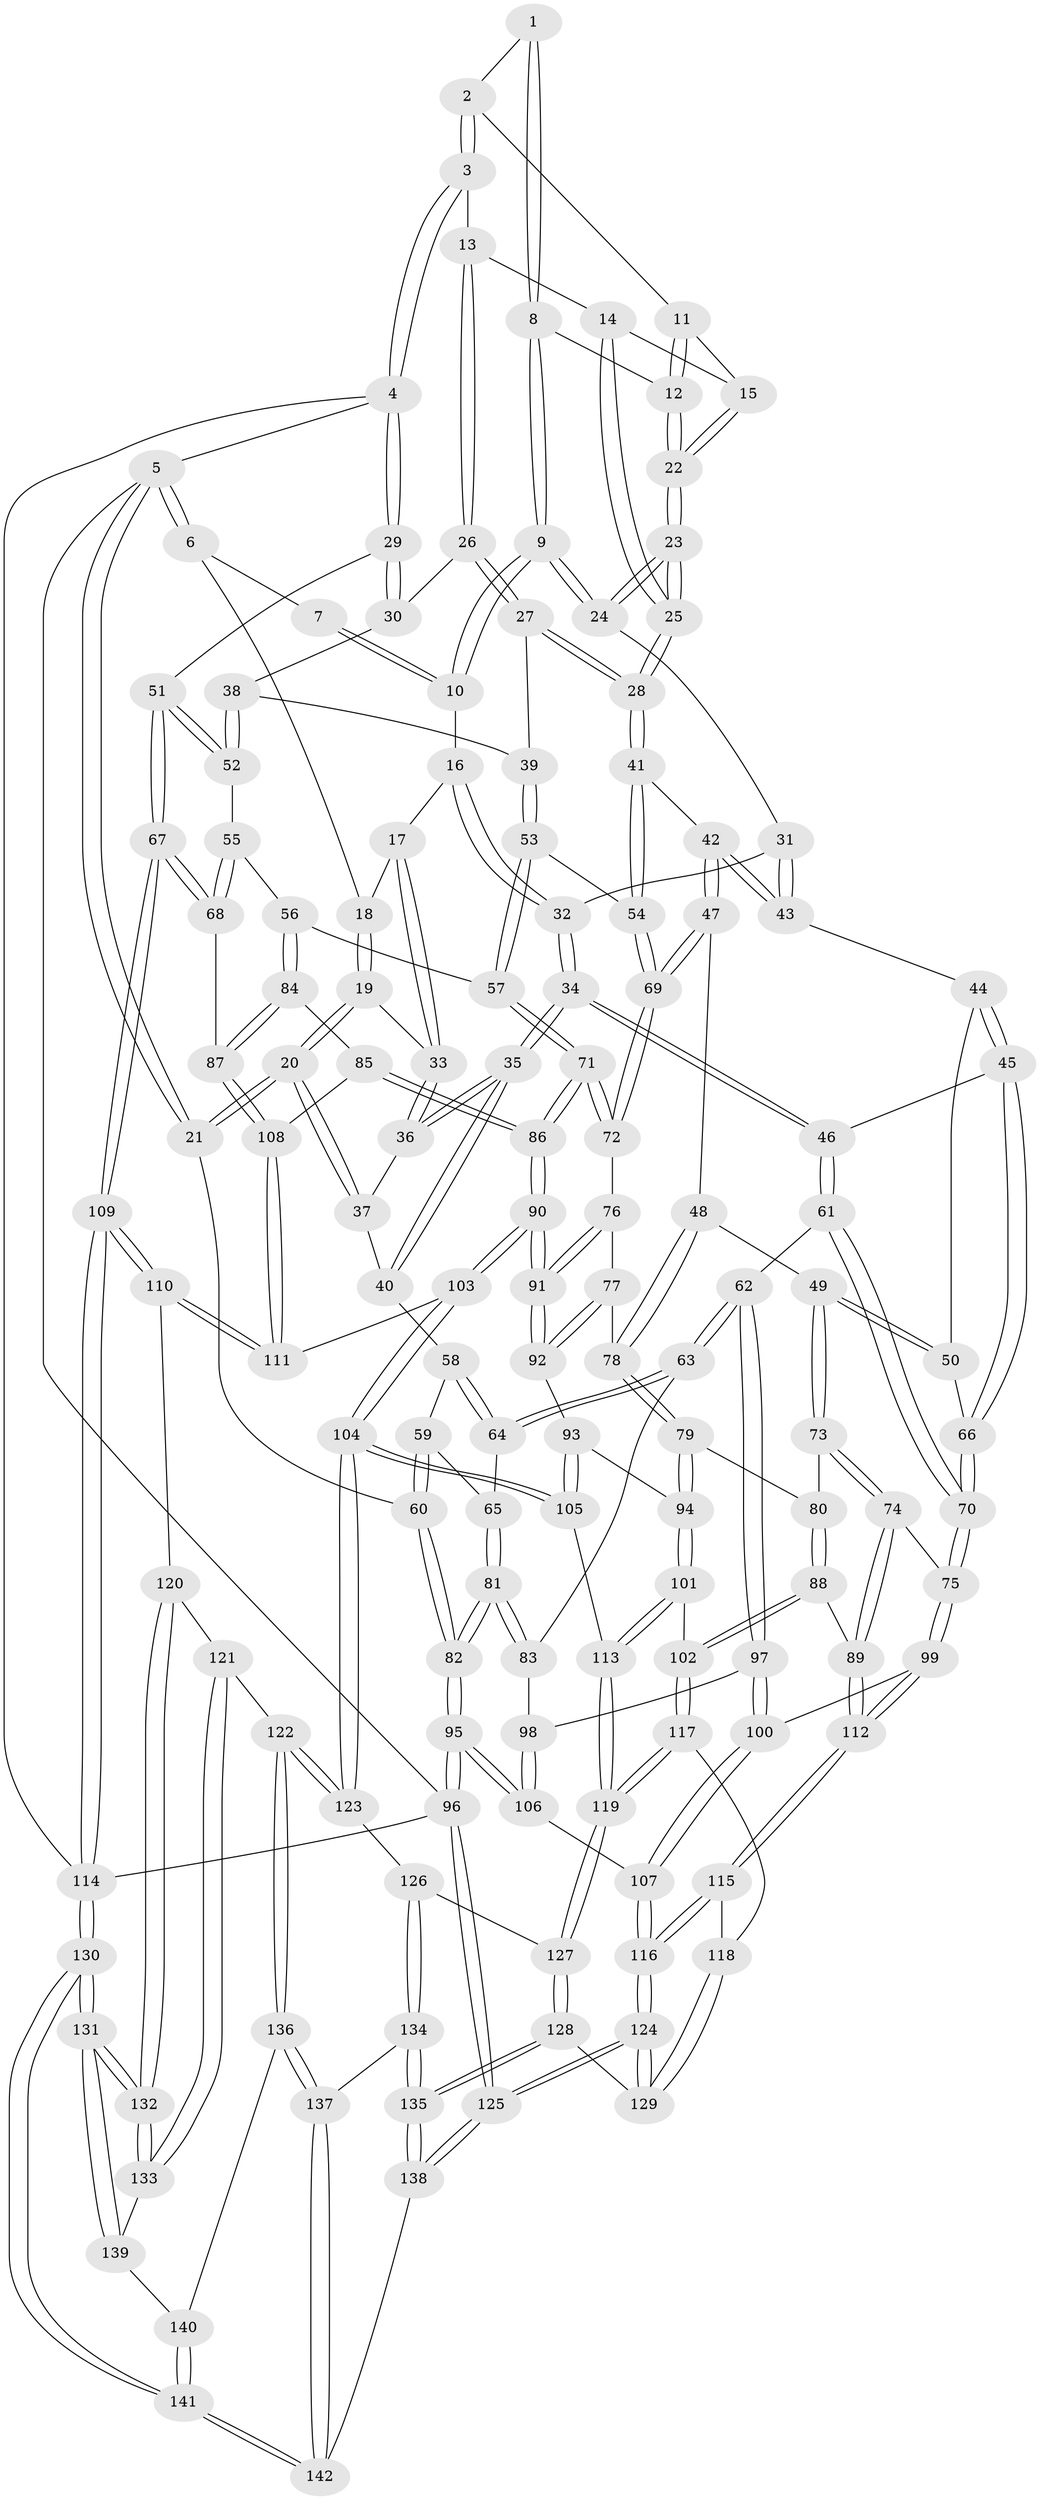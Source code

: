 // Generated by graph-tools (version 1.1) at 2025/03/03/09/25 03:03:14]
// undirected, 142 vertices, 352 edges
graph export_dot {
graph [start="1"]
  node [color=gray90,style=filled];
  1 [pos="+0.4460335890134692+0"];
  2 [pos="+0.7498039925206248+0"];
  3 [pos="+0.8795054164216646+0"];
  4 [pos="+1+0"];
  5 [pos="+0+0"];
  6 [pos="+0.017269049180551894+0"];
  7 [pos="+0.24950967143679895+0"];
  8 [pos="+0.4655252015544526+0"];
  9 [pos="+0.38933210740596064+0.14690572694263282"];
  10 [pos="+0.2625212853306299+0.10518085547381256"];
  11 [pos="+0.6440828339454757+0.04248353899027537"];
  12 [pos="+0.5477669273372366+0.048750697229839615"];
  13 [pos="+0.8014476000181566+0.07244954160197074"];
  14 [pos="+0.7202317575372591+0.1072877094080902"];
  15 [pos="+0.662983597247255+0.06481087364777643"];
  16 [pos="+0.22516380361239877+0.13811916572348135"];
  17 [pos="+0.15897124454156894+0.14939323635925142"];
  18 [pos="+0.06733394930754363+0"];
  19 [pos="+0.043676271886696545+0.16171224944184642"];
  20 [pos="+0+0.24774820679123513"];
  21 [pos="+0+0.2560512886523909"];
  22 [pos="+0.5603430474786951+0.13259954028074328"];
  23 [pos="+0.5647728510821854+0.23938642685980716"];
  24 [pos="+0.4031881209736347+0.17368841238027685"];
  25 [pos="+0.5885766665925939+0.26820675190745213"];
  26 [pos="+0.869143974968434+0.18408238595090234"];
  27 [pos="+0.6912284586870704+0.29205637662614353"];
  28 [pos="+0.5927293337551115+0.28332492240072626"];
  29 [pos="+1+0.1549850876699984"];
  30 [pos="+0.9242739589082505+0.21486996315826273"];
  31 [pos="+0.3134491852928348+0.2895622986717849"];
  32 [pos="+0.2824881904139835+0.2972746926481478"];
  33 [pos="+0.13303112329429498+0.17195490589946794"];
  34 [pos="+0.2053778460276158+0.3672594610050113"];
  35 [pos="+0.2051883732097996+0.3671716071580151"];
  36 [pos="+0.14246879335194537+0.2877247685980107"];
  37 [pos="+0+0.2877666901397313"];
  38 [pos="+0.8743107394804612+0.3567824710472615"];
  39 [pos="+0.8058331997772306+0.37041145015672816"];
  40 [pos="+0.10041510194669595+0.3928520721896704"];
  41 [pos="+0.57768435862654+0.3224996091506802"];
  42 [pos="+0.5728182662996857+0.32931710487091204"];
  43 [pos="+0.4151695841002974+0.35655662565511903"];
  44 [pos="+0.39600839355543693+0.3915194806099495"];
  45 [pos="+0.36618207242478135+0.43181654183040397"];
  46 [pos="+0.21025756018121197+0.3826137354027761"];
  47 [pos="+0.557104600906873+0.4233954776142938"];
  48 [pos="+0.556536255818081+0.4246790223335825"];
  49 [pos="+0.5311608133126282+0.45188008995138906"];
  50 [pos="+0.4437514352507514+0.45453632693446927"];
  51 [pos="+1+0.4302043538062169"];
  52 [pos="+0.9061822357051452+0.3956752379175131"];
  53 [pos="+0.7806172857546703+0.4420460455492652"];
  54 [pos="+0.726687924387927+0.46094267708871545"];
  55 [pos="+0.9001675310965942+0.43808558862235103"];
  56 [pos="+0.8495799329583977+0.5105580944615095"];
  57 [pos="+0.8307397247737355+0.5100488102059852"];
  58 [pos="+0.08936908916277175+0.39912852134975263"];
  59 [pos="+0.011222656303616888+0.41414111924820834"];
  60 [pos="+0+0.3413370336896309"];
  61 [pos="+0.20806558000711875+0.5068571726612412"];
  62 [pos="+0.19852987903624825+0.5172817931394984"];
  63 [pos="+0.09289509510679268+0.5096285945009096"];
  64 [pos="+0.07398267111114501+0.5029643326169594"];
  65 [pos="+0.055289652218200855+0.50356461603936"];
  66 [pos="+0.3758319092861998+0.4759668294804919"];
  67 [pos="+1+0.5485549335875779"];
  68 [pos="+1+0.5669273217126931"];
  69 [pos="+0.7025993041343531+0.5300589677714291"];
  70 [pos="+0.362463447162737+0.5596321721714347"];
  71 [pos="+0.7610312036009568+0.5794917978374624"];
  72 [pos="+0.7035815169354159+0.5375514338546777"];
  73 [pos="+0.5172863770174826+0.4775931188464743"];
  74 [pos="+0.381725316330049+0.5781780590424648"];
  75 [pos="+0.3702753962222014+0.5697533477531996"];
  76 [pos="+0.6553437718295704+0.5665193404044521"];
  77 [pos="+0.651043183603417+0.5684440885768536"];
  78 [pos="+0.6091279564892675+0.5630463800911095"];
  79 [pos="+0.5749219057708485+0.596084729775921"];
  80 [pos="+0.5282628477108324+0.5736871558529115"];
  81 [pos="+0+0.5940206816827553"];
  82 [pos="+0+0.6460032775813513"];
  83 [pos="+0.07004750048263013+0.590075175412401"];
  84 [pos="+0.8672045410471361+0.526831391862756"];
  85 [pos="+0.844215396653882+0.6239720208853722"];
  86 [pos="+0.7769334501011643+0.6577833213237506"];
  87 [pos="+0.9736152529788116+0.5788574772359137"];
  88 [pos="+0.42522632743132344+0.6361601371094207"];
  89 [pos="+0.40669801434521363+0.6233104897646731"];
  90 [pos="+0.7729118977261968+0.6731078228961757"];
  91 [pos="+0.6983646439932686+0.6345163631719767"];
  92 [pos="+0.6502834925081852+0.6213740303776559"];
  93 [pos="+0.6464365888548844+0.6274128478878134"];
  94 [pos="+0.5760779655475284+0.6398467938648814"];
  95 [pos="+0+0.7502836687319391"];
  96 [pos="+0+1"];
  97 [pos="+0.1862945317224598+0.561978946020718"];
  98 [pos="+0.11345227400669261+0.6070369364260199"];
  99 [pos="+0.2504520187170407+0.6611694713628629"];
  100 [pos="+0.21599311578070426+0.6641510747953"];
  101 [pos="+0.5661095777829107+0.6695525970826779"];
  102 [pos="+0.46514971667466126+0.6917892091309865"];
  103 [pos="+0.7717498254479049+0.6896859025043247"];
  104 [pos="+0.7248407056124525+0.7707298987908472"];
  105 [pos="+0.665830862206503+0.7361806428982188"];
  106 [pos="+0.09210090456246162+0.6874197006810278"];
  107 [pos="+0.18420030920637587+0.7307652878671499"];
  108 [pos="+0.9420244178955635+0.612133205872243"];
  109 [pos="+1+0.8330848420851026"];
  110 [pos="+0.9756056177286841+0.8046316057483753"];
  111 [pos="+0.9153410173805158+0.7127186559284197"];
  112 [pos="+0.32634006213432176+0.7046250429543086"];
  113 [pos="+0.6277959352229198+0.7239230556629659"];
  114 [pos="+1+1"];
  115 [pos="+0.3073492887307151+0.8082265847351349"];
  116 [pos="+0.21614602479402753+0.8593181839760687"];
  117 [pos="+0.4611668459345913+0.7741791176151732"];
  118 [pos="+0.3369744969738872+0.8076445534345031"];
  119 [pos="+0.49162401379135057+0.8096728471747627"];
  120 [pos="+0.9687881186586096+0.808194098370472"];
  121 [pos="+0.8489980867266597+0.8463618927976083"];
  122 [pos="+0.7489836759752251+0.8385096547548766"];
  123 [pos="+0.7297484953015142+0.8146209707452554"];
  124 [pos="+0.01243477041258786+1"];
  125 [pos="+0.006977936681911218+1"];
  126 [pos="+0.6360240772460294+0.8507016979603388"];
  127 [pos="+0.5099375789388672+0.8532661761645889"];
  128 [pos="+0.5003224292404223+0.8832240499405962"];
  129 [pos="+0.4212298367797777+0.9087150084113826"];
  130 [pos="+1+1"];
  131 [pos="+0.9266254938700743+1"];
  132 [pos="+0.9113520919451763+0.9885709146117263"];
  133 [pos="+0.8955114574013985+0.9597638347608987"];
  134 [pos="+0.5928069344500098+1"];
  135 [pos="+0.5469863240879245+1"];
  136 [pos="+0.7478217021826363+0.8743794744537934"];
  137 [pos="+0.725666855437368+0.9164008035295832"];
  138 [pos="+0.5256224321704904+1"];
  139 [pos="+0.8171512051128652+0.9354461851143913"];
  140 [pos="+0.7579532802649049+0.8909863209818236"];
  141 [pos="+0.9711226040988725+1"];
  142 [pos="+0.697108557172876+1"];
  1 -- 2;
  1 -- 8;
  1 -- 8;
  2 -- 3;
  2 -- 3;
  2 -- 11;
  3 -- 4;
  3 -- 4;
  3 -- 13;
  4 -- 5;
  4 -- 29;
  4 -- 29;
  4 -- 114;
  5 -- 6;
  5 -- 6;
  5 -- 21;
  5 -- 21;
  5 -- 96;
  6 -- 7;
  6 -- 18;
  7 -- 10;
  7 -- 10;
  8 -- 9;
  8 -- 9;
  8 -- 12;
  9 -- 10;
  9 -- 10;
  9 -- 24;
  9 -- 24;
  10 -- 16;
  11 -- 12;
  11 -- 12;
  11 -- 15;
  12 -- 22;
  12 -- 22;
  13 -- 14;
  13 -- 26;
  13 -- 26;
  14 -- 15;
  14 -- 25;
  14 -- 25;
  15 -- 22;
  15 -- 22;
  16 -- 17;
  16 -- 32;
  16 -- 32;
  17 -- 18;
  17 -- 33;
  17 -- 33;
  18 -- 19;
  18 -- 19;
  19 -- 20;
  19 -- 20;
  19 -- 33;
  20 -- 21;
  20 -- 21;
  20 -- 37;
  20 -- 37;
  21 -- 60;
  22 -- 23;
  22 -- 23;
  23 -- 24;
  23 -- 24;
  23 -- 25;
  23 -- 25;
  24 -- 31;
  25 -- 28;
  25 -- 28;
  26 -- 27;
  26 -- 27;
  26 -- 30;
  27 -- 28;
  27 -- 28;
  27 -- 39;
  28 -- 41;
  28 -- 41;
  29 -- 30;
  29 -- 30;
  29 -- 51;
  30 -- 38;
  31 -- 32;
  31 -- 43;
  31 -- 43;
  32 -- 34;
  32 -- 34;
  33 -- 36;
  33 -- 36;
  34 -- 35;
  34 -- 35;
  34 -- 46;
  34 -- 46;
  35 -- 36;
  35 -- 36;
  35 -- 40;
  35 -- 40;
  36 -- 37;
  37 -- 40;
  38 -- 39;
  38 -- 52;
  38 -- 52;
  39 -- 53;
  39 -- 53;
  40 -- 58;
  41 -- 42;
  41 -- 54;
  41 -- 54;
  42 -- 43;
  42 -- 43;
  42 -- 47;
  42 -- 47;
  43 -- 44;
  44 -- 45;
  44 -- 45;
  44 -- 50;
  45 -- 46;
  45 -- 66;
  45 -- 66;
  46 -- 61;
  46 -- 61;
  47 -- 48;
  47 -- 69;
  47 -- 69;
  48 -- 49;
  48 -- 78;
  48 -- 78;
  49 -- 50;
  49 -- 50;
  49 -- 73;
  49 -- 73;
  50 -- 66;
  51 -- 52;
  51 -- 52;
  51 -- 67;
  51 -- 67;
  52 -- 55;
  53 -- 54;
  53 -- 57;
  53 -- 57;
  54 -- 69;
  54 -- 69;
  55 -- 56;
  55 -- 68;
  55 -- 68;
  56 -- 57;
  56 -- 84;
  56 -- 84;
  57 -- 71;
  57 -- 71;
  58 -- 59;
  58 -- 64;
  58 -- 64;
  59 -- 60;
  59 -- 60;
  59 -- 65;
  60 -- 82;
  60 -- 82;
  61 -- 62;
  61 -- 70;
  61 -- 70;
  62 -- 63;
  62 -- 63;
  62 -- 97;
  62 -- 97;
  63 -- 64;
  63 -- 64;
  63 -- 83;
  64 -- 65;
  65 -- 81;
  65 -- 81;
  66 -- 70;
  66 -- 70;
  67 -- 68;
  67 -- 68;
  67 -- 109;
  67 -- 109;
  68 -- 87;
  69 -- 72;
  69 -- 72;
  70 -- 75;
  70 -- 75;
  71 -- 72;
  71 -- 72;
  71 -- 86;
  71 -- 86;
  72 -- 76;
  73 -- 74;
  73 -- 74;
  73 -- 80;
  74 -- 75;
  74 -- 89;
  74 -- 89;
  75 -- 99;
  75 -- 99;
  76 -- 77;
  76 -- 91;
  76 -- 91;
  77 -- 78;
  77 -- 92;
  77 -- 92;
  78 -- 79;
  78 -- 79;
  79 -- 80;
  79 -- 94;
  79 -- 94;
  80 -- 88;
  80 -- 88;
  81 -- 82;
  81 -- 82;
  81 -- 83;
  81 -- 83;
  82 -- 95;
  82 -- 95;
  83 -- 98;
  84 -- 85;
  84 -- 87;
  84 -- 87;
  85 -- 86;
  85 -- 86;
  85 -- 108;
  86 -- 90;
  86 -- 90;
  87 -- 108;
  87 -- 108;
  88 -- 89;
  88 -- 102;
  88 -- 102;
  89 -- 112;
  89 -- 112;
  90 -- 91;
  90 -- 91;
  90 -- 103;
  90 -- 103;
  91 -- 92;
  91 -- 92;
  92 -- 93;
  93 -- 94;
  93 -- 105;
  93 -- 105;
  94 -- 101;
  94 -- 101;
  95 -- 96;
  95 -- 96;
  95 -- 106;
  95 -- 106;
  96 -- 125;
  96 -- 125;
  96 -- 114;
  97 -- 98;
  97 -- 100;
  97 -- 100;
  98 -- 106;
  98 -- 106;
  99 -- 100;
  99 -- 112;
  99 -- 112;
  100 -- 107;
  100 -- 107;
  101 -- 102;
  101 -- 113;
  101 -- 113;
  102 -- 117;
  102 -- 117;
  103 -- 104;
  103 -- 104;
  103 -- 111;
  104 -- 105;
  104 -- 105;
  104 -- 123;
  104 -- 123;
  105 -- 113;
  106 -- 107;
  107 -- 116;
  107 -- 116;
  108 -- 111;
  108 -- 111;
  109 -- 110;
  109 -- 110;
  109 -- 114;
  109 -- 114;
  110 -- 111;
  110 -- 111;
  110 -- 120;
  112 -- 115;
  112 -- 115;
  113 -- 119;
  113 -- 119;
  114 -- 130;
  114 -- 130;
  115 -- 116;
  115 -- 116;
  115 -- 118;
  116 -- 124;
  116 -- 124;
  117 -- 118;
  117 -- 119;
  117 -- 119;
  118 -- 129;
  118 -- 129;
  119 -- 127;
  119 -- 127;
  120 -- 121;
  120 -- 132;
  120 -- 132;
  121 -- 122;
  121 -- 133;
  121 -- 133;
  122 -- 123;
  122 -- 123;
  122 -- 136;
  122 -- 136;
  123 -- 126;
  124 -- 125;
  124 -- 125;
  124 -- 129;
  124 -- 129;
  125 -- 138;
  125 -- 138;
  126 -- 127;
  126 -- 134;
  126 -- 134;
  127 -- 128;
  127 -- 128;
  128 -- 129;
  128 -- 135;
  128 -- 135;
  130 -- 131;
  130 -- 131;
  130 -- 141;
  130 -- 141;
  131 -- 132;
  131 -- 132;
  131 -- 139;
  131 -- 139;
  132 -- 133;
  132 -- 133;
  133 -- 139;
  134 -- 135;
  134 -- 135;
  134 -- 137;
  135 -- 138;
  135 -- 138;
  136 -- 137;
  136 -- 137;
  136 -- 140;
  137 -- 142;
  137 -- 142;
  138 -- 142;
  139 -- 140;
  140 -- 141;
  140 -- 141;
  141 -- 142;
  141 -- 142;
}
